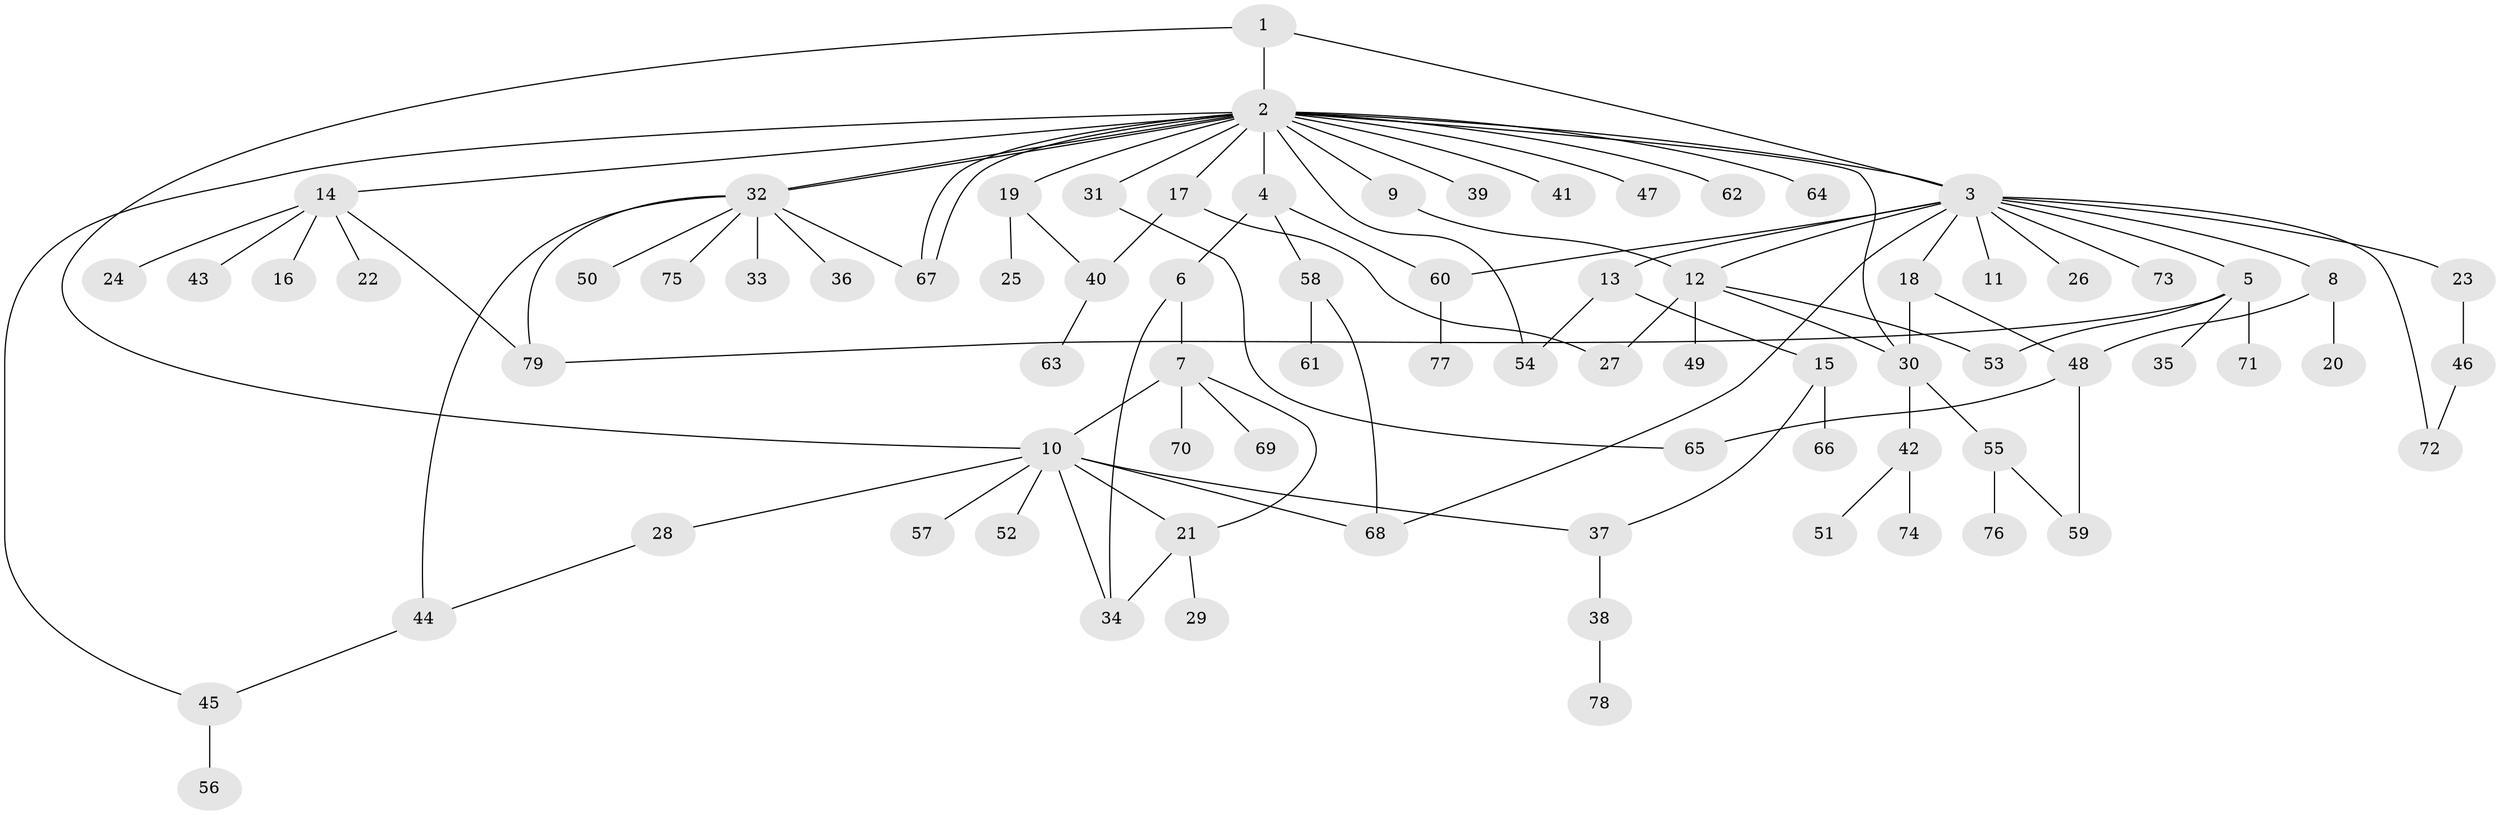 // Generated by graph-tools (version 1.1) at 2025/49/03/09/25 03:49:52]
// undirected, 79 vertices, 105 edges
graph export_dot {
graph [start="1"]
  node [color=gray90,style=filled];
  1;
  2;
  3;
  4;
  5;
  6;
  7;
  8;
  9;
  10;
  11;
  12;
  13;
  14;
  15;
  16;
  17;
  18;
  19;
  20;
  21;
  22;
  23;
  24;
  25;
  26;
  27;
  28;
  29;
  30;
  31;
  32;
  33;
  34;
  35;
  36;
  37;
  38;
  39;
  40;
  41;
  42;
  43;
  44;
  45;
  46;
  47;
  48;
  49;
  50;
  51;
  52;
  53;
  54;
  55;
  56;
  57;
  58;
  59;
  60;
  61;
  62;
  63;
  64;
  65;
  66;
  67;
  68;
  69;
  70;
  71;
  72;
  73;
  74;
  75;
  76;
  77;
  78;
  79;
  1 -- 2;
  1 -- 3;
  1 -- 10;
  2 -- 3;
  2 -- 4;
  2 -- 9;
  2 -- 14;
  2 -- 17;
  2 -- 19;
  2 -- 30;
  2 -- 31;
  2 -- 32;
  2 -- 32;
  2 -- 39;
  2 -- 41;
  2 -- 45;
  2 -- 47;
  2 -- 54;
  2 -- 62;
  2 -- 64;
  2 -- 67;
  2 -- 67;
  3 -- 5;
  3 -- 8;
  3 -- 11;
  3 -- 12;
  3 -- 13;
  3 -- 18;
  3 -- 23;
  3 -- 26;
  3 -- 60;
  3 -- 68;
  3 -- 72;
  3 -- 73;
  4 -- 6;
  4 -- 58;
  4 -- 60;
  5 -- 35;
  5 -- 53;
  5 -- 71;
  5 -- 79;
  6 -- 7;
  6 -- 34;
  7 -- 10;
  7 -- 21;
  7 -- 69;
  7 -- 70;
  8 -- 20;
  8 -- 48;
  9 -- 12;
  10 -- 21;
  10 -- 28;
  10 -- 34;
  10 -- 37;
  10 -- 52;
  10 -- 57;
  10 -- 68;
  12 -- 27;
  12 -- 30;
  12 -- 49;
  12 -- 53;
  13 -- 15;
  13 -- 54;
  14 -- 16;
  14 -- 22;
  14 -- 24;
  14 -- 43;
  14 -- 79;
  15 -- 37;
  15 -- 66;
  17 -- 27;
  17 -- 40;
  18 -- 30;
  18 -- 48;
  19 -- 25;
  19 -- 40;
  21 -- 29;
  21 -- 34;
  23 -- 46;
  28 -- 44;
  30 -- 42;
  30 -- 55;
  31 -- 65;
  32 -- 33;
  32 -- 36;
  32 -- 44;
  32 -- 50;
  32 -- 67;
  32 -- 75;
  32 -- 79;
  37 -- 38;
  38 -- 78;
  40 -- 63;
  42 -- 51;
  42 -- 74;
  44 -- 45;
  45 -- 56;
  46 -- 72;
  48 -- 59;
  48 -- 65;
  55 -- 59;
  55 -- 76;
  58 -- 61;
  58 -- 68;
  60 -- 77;
}
